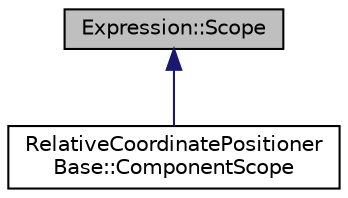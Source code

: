 digraph "Expression::Scope"
{
  bgcolor="transparent";
  edge [fontname="Helvetica",fontsize="10",labelfontname="Helvetica",labelfontsize="10"];
  node [fontname="Helvetica",fontsize="10",shape=record];
  Node0 [label="Expression::Scope",height=0.2,width=0.4,color="black", fillcolor="grey75", style="filled", fontcolor="black"];
  Node0 -> Node1 [dir="back",color="midnightblue",fontsize="10",style="solid",fontname="Helvetica"];
  Node1 [label="RelativeCoordinatePositioner\lBase::ComponentScope",height=0.2,width=0.4,color="black",URL="$classRelativeCoordinatePositionerBase_1_1ComponentScope.html",tooltip="Used for resolving a RelativeCoordinate expression in the context of a component. ..."];
}
